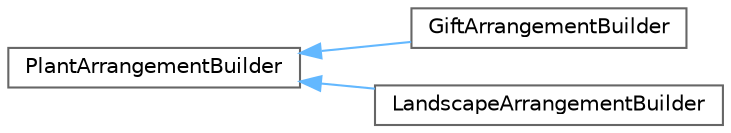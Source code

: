 digraph "Graphical Class Hierarchy"
{
 // INTERACTIVE_SVG=YES
 // LATEX_PDF_SIZE
  bgcolor="transparent";
  edge [fontname=Helvetica,fontsize=10,labelfontname=Helvetica,labelfontsize=10];
  node [fontname=Helvetica,fontsize=10,shape=box,height=0.2,width=0.4];
  rankdir="LR";
  Node0 [id="Node000000",label="PlantArrangementBuilder",height=0.2,width=0.4,color="grey40", fillcolor="white", style="filled",URL="$class_plant_arrangement_builder.html",tooltip="Abstract builder class for constructing plant arrangements."];
  Node0 -> Node1 [id="edge11_Node000000_Node000001",dir="back",color="steelblue1",style="solid",tooltip=" "];
  Node1 [id="Node000001",label="GiftArrangementBuilder",height=0.2,width=0.4,color="grey40", fillcolor="white", style="filled",URL="$class_gift_arrangement_builder.html",tooltip="Concrete builder for constructing gift-style plant arrangements."];
  Node0 -> Node2 [id="edge12_Node000000_Node000002",dir="back",color="steelblue1",style="solid",tooltip=" "];
  Node2 [id="Node000002",label="LandscapeArrangementBuilder",height=0.2,width=0.4,color="grey40", fillcolor="white", style="filled",URL="$class_landscape_arrangement_builder.html",tooltip="Concrete builder for constructing landscape-style plant arrangements."];
}
